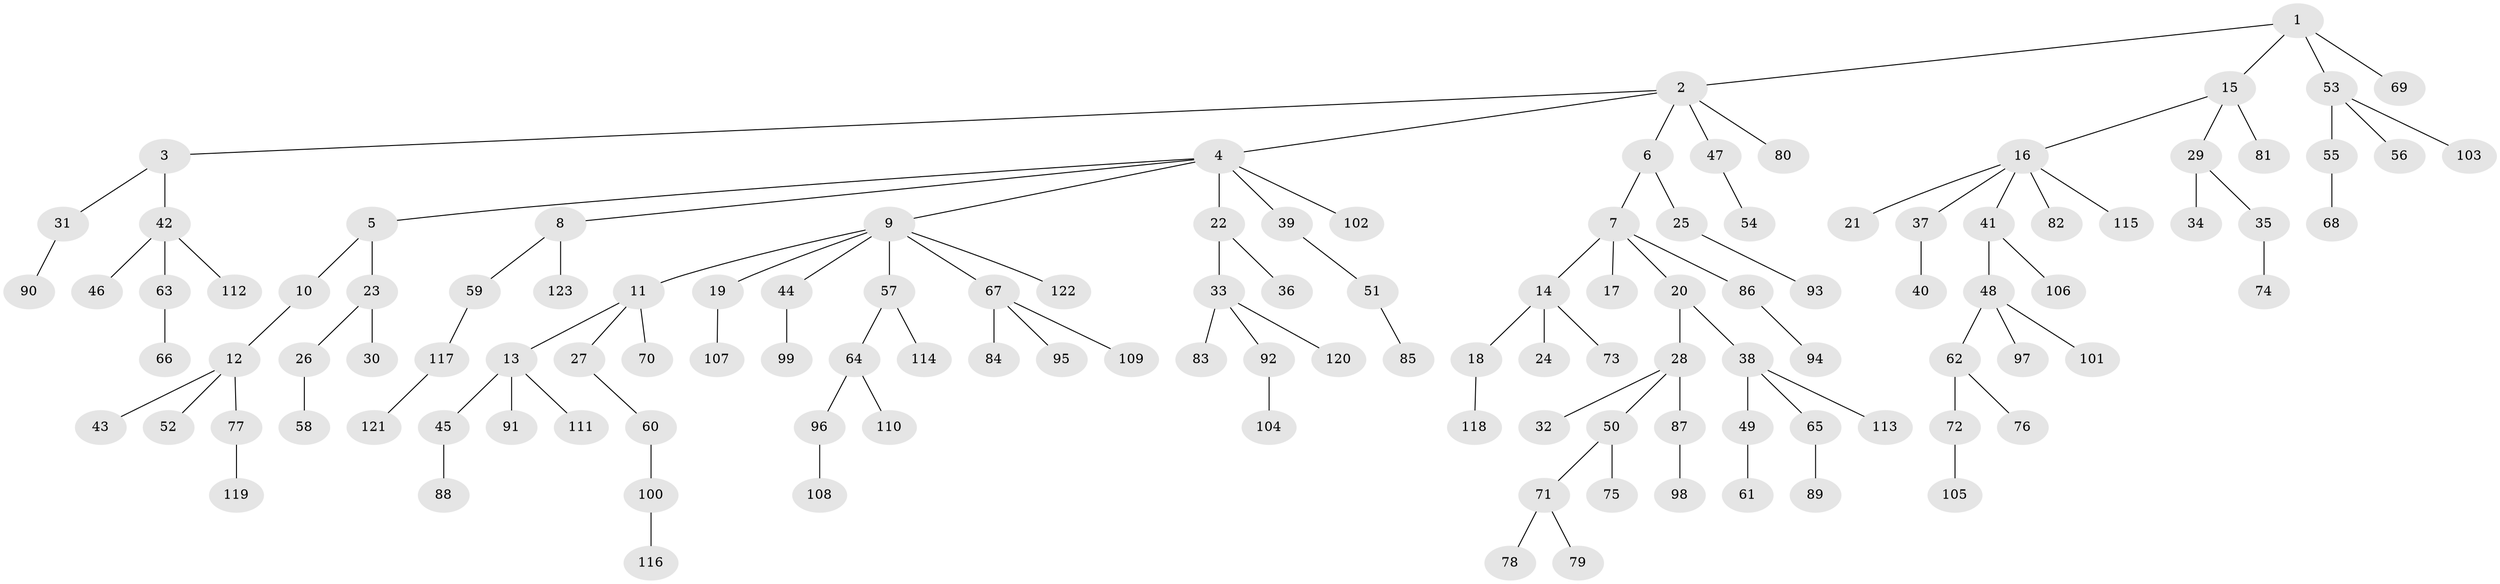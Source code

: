 // coarse degree distribution, {8: 0.0136986301369863, 3: 0.0684931506849315, 7: 0.0273972602739726, 4: 0.0410958904109589, 5: 0.0410958904109589, 2: 0.2191780821917808, 6: 0.0136986301369863, 1: 0.5753424657534246}
// Generated by graph-tools (version 1.1) at 2025/19/03/04/25 18:19:07]
// undirected, 123 vertices, 122 edges
graph export_dot {
graph [start="1"]
  node [color=gray90,style=filled];
  1;
  2;
  3;
  4;
  5;
  6;
  7;
  8;
  9;
  10;
  11;
  12;
  13;
  14;
  15;
  16;
  17;
  18;
  19;
  20;
  21;
  22;
  23;
  24;
  25;
  26;
  27;
  28;
  29;
  30;
  31;
  32;
  33;
  34;
  35;
  36;
  37;
  38;
  39;
  40;
  41;
  42;
  43;
  44;
  45;
  46;
  47;
  48;
  49;
  50;
  51;
  52;
  53;
  54;
  55;
  56;
  57;
  58;
  59;
  60;
  61;
  62;
  63;
  64;
  65;
  66;
  67;
  68;
  69;
  70;
  71;
  72;
  73;
  74;
  75;
  76;
  77;
  78;
  79;
  80;
  81;
  82;
  83;
  84;
  85;
  86;
  87;
  88;
  89;
  90;
  91;
  92;
  93;
  94;
  95;
  96;
  97;
  98;
  99;
  100;
  101;
  102;
  103;
  104;
  105;
  106;
  107;
  108;
  109;
  110;
  111;
  112;
  113;
  114;
  115;
  116;
  117;
  118;
  119;
  120;
  121;
  122;
  123;
  1 -- 2;
  1 -- 15;
  1 -- 53;
  1 -- 69;
  2 -- 3;
  2 -- 4;
  2 -- 6;
  2 -- 47;
  2 -- 80;
  3 -- 31;
  3 -- 42;
  4 -- 5;
  4 -- 8;
  4 -- 9;
  4 -- 22;
  4 -- 39;
  4 -- 102;
  5 -- 10;
  5 -- 23;
  6 -- 7;
  6 -- 25;
  7 -- 14;
  7 -- 17;
  7 -- 20;
  7 -- 86;
  8 -- 59;
  8 -- 123;
  9 -- 11;
  9 -- 19;
  9 -- 44;
  9 -- 57;
  9 -- 67;
  9 -- 122;
  10 -- 12;
  11 -- 13;
  11 -- 27;
  11 -- 70;
  12 -- 43;
  12 -- 52;
  12 -- 77;
  13 -- 45;
  13 -- 91;
  13 -- 111;
  14 -- 18;
  14 -- 24;
  14 -- 73;
  15 -- 16;
  15 -- 29;
  15 -- 81;
  16 -- 21;
  16 -- 37;
  16 -- 41;
  16 -- 82;
  16 -- 115;
  18 -- 118;
  19 -- 107;
  20 -- 28;
  20 -- 38;
  22 -- 33;
  22 -- 36;
  23 -- 26;
  23 -- 30;
  25 -- 93;
  26 -- 58;
  27 -- 60;
  28 -- 32;
  28 -- 50;
  28 -- 87;
  29 -- 34;
  29 -- 35;
  31 -- 90;
  33 -- 83;
  33 -- 92;
  33 -- 120;
  35 -- 74;
  37 -- 40;
  38 -- 49;
  38 -- 65;
  38 -- 113;
  39 -- 51;
  41 -- 48;
  41 -- 106;
  42 -- 46;
  42 -- 63;
  42 -- 112;
  44 -- 99;
  45 -- 88;
  47 -- 54;
  48 -- 62;
  48 -- 97;
  48 -- 101;
  49 -- 61;
  50 -- 71;
  50 -- 75;
  51 -- 85;
  53 -- 55;
  53 -- 56;
  53 -- 103;
  55 -- 68;
  57 -- 64;
  57 -- 114;
  59 -- 117;
  60 -- 100;
  62 -- 72;
  62 -- 76;
  63 -- 66;
  64 -- 96;
  64 -- 110;
  65 -- 89;
  67 -- 84;
  67 -- 95;
  67 -- 109;
  71 -- 78;
  71 -- 79;
  72 -- 105;
  77 -- 119;
  86 -- 94;
  87 -- 98;
  92 -- 104;
  96 -- 108;
  100 -- 116;
  117 -- 121;
}
